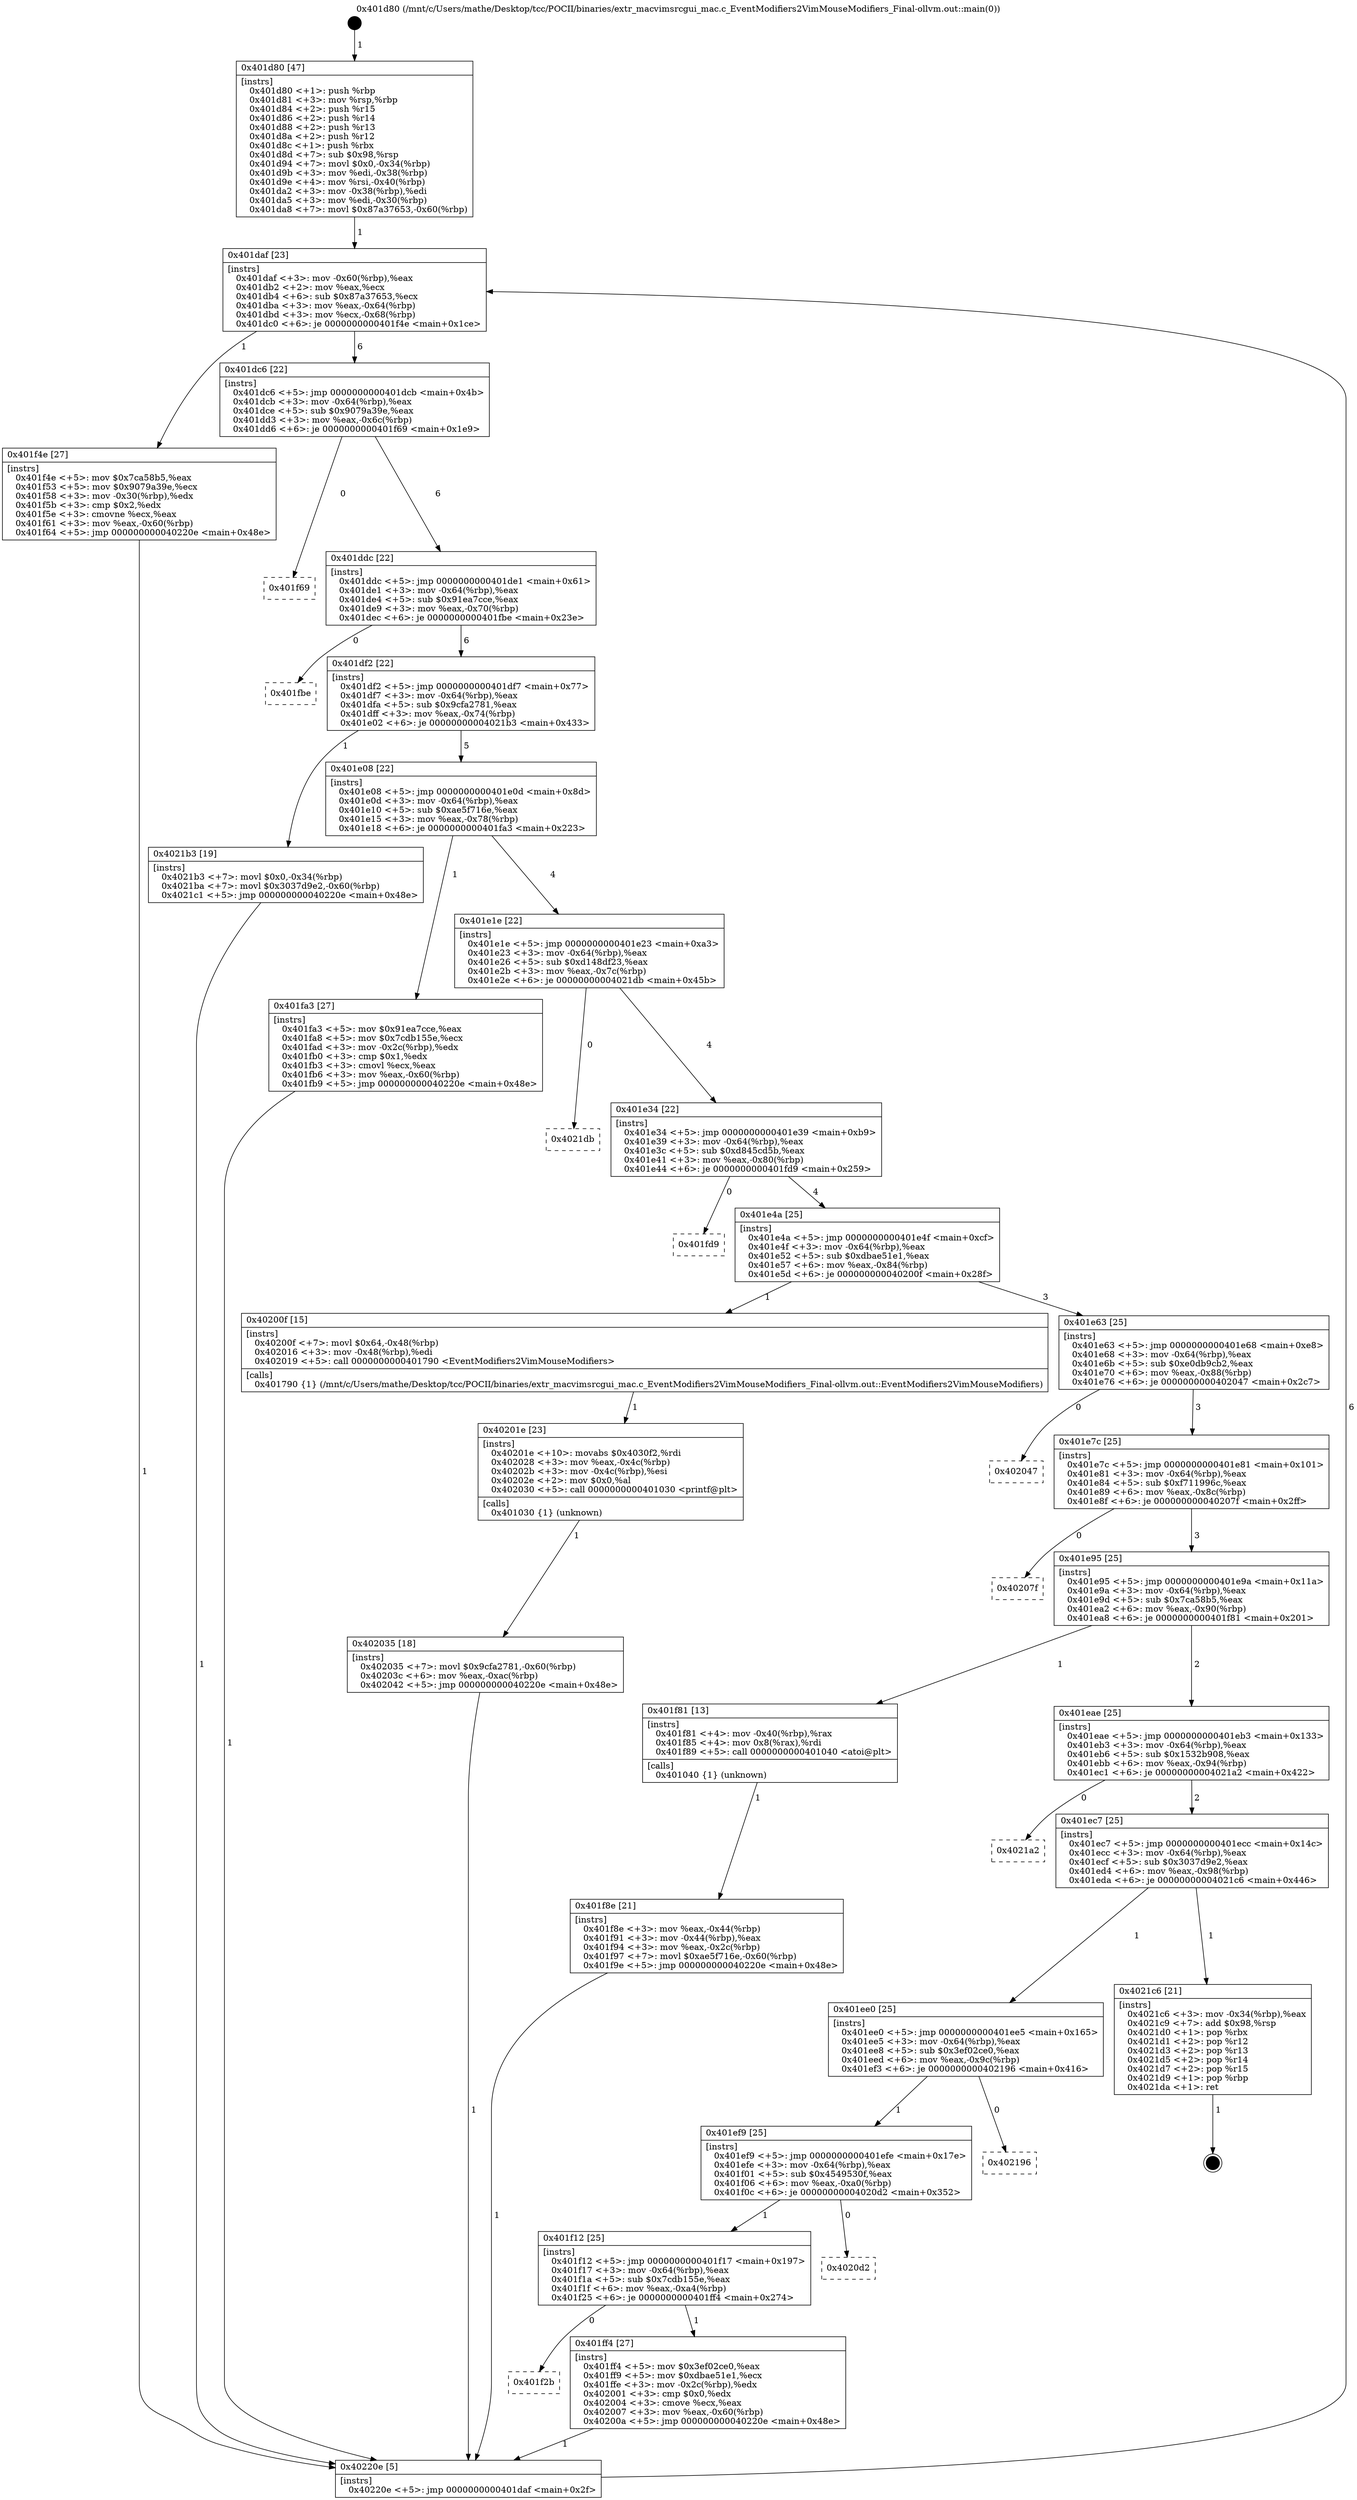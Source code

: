 digraph "0x401d80" {
  label = "0x401d80 (/mnt/c/Users/mathe/Desktop/tcc/POCII/binaries/extr_macvimsrcgui_mac.c_EventModifiers2VimMouseModifiers_Final-ollvm.out::main(0))"
  labelloc = "t"
  node[shape=record]

  Entry [label="",width=0.3,height=0.3,shape=circle,fillcolor=black,style=filled]
  "0x401daf" [label="{
     0x401daf [23]\l
     | [instrs]\l
     &nbsp;&nbsp;0x401daf \<+3\>: mov -0x60(%rbp),%eax\l
     &nbsp;&nbsp;0x401db2 \<+2\>: mov %eax,%ecx\l
     &nbsp;&nbsp;0x401db4 \<+6\>: sub $0x87a37653,%ecx\l
     &nbsp;&nbsp;0x401dba \<+3\>: mov %eax,-0x64(%rbp)\l
     &nbsp;&nbsp;0x401dbd \<+3\>: mov %ecx,-0x68(%rbp)\l
     &nbsp;&nbsp;0x401dc0 \<+6\>: je 0000000000401f4e \<main+0x1ce\>\l
  }"]
  "0x401f4e" [label="{
     0x401f4e [27]\l
     | [instrs]\l
     &nbsp;&nbsp;0x401f4e \<+5\>: mov $0x7ca58b5,%eax\l
     &nbsp;&nbsp;0x401f53 \<+5\>: mov $0x9079a39e,%ecx\l
     &nbsp;&nbsp;0x401f58 \<+3\>: mov -0x30(%rbp),%edx\l
     &nbsp;&nbsp;0x401f5b \<+3\>: cmp $0x2,%edx\l
     &nbsp;&nbsp;0x401f5e \<+3\>: cmovne %ecx,%eax\l
     &nbsp;&nbsp;0x401f61 \<+3\>: mov %eax,-0x60(%rbp)\l
     &nbsp;&nbsp;0x401f64 \<+5\>: jmp 000000000040220e \<main+0x48e\>\l
  }"]
  "0x401dc6" [label="{
     0x401dc6 [22]\l
     | [instrs]\l
     &nbsp;&nbsp;0x401dc6 \<+5\>: jmp 0000000000401dcb \<main+0x4b\>\l
     &nbsp;&nbsp;0x401dcb \<+3\>: mov -0x64(%rbp),%eax\l
     &nbsp;&nbsp;0x401dce \<+5\>: sub $0x9079a39e,%eax\l
     &nbsp;&nbsp;0x401dd3 \<+3\>: mov %eax,-0x6c(%rbp)\l
     &nbsp;&nbsp;0x401dd6 \<+6\>: je 0000000000401f69 \<main+0x1e9\>\l
  }"]
  "0x40220e" [label="{
     0x40220e [5]\l
     | [instrs]\l
     &nbsp;&nbsp;0x40220e \<+5\>: jmp 0000000000401daf \<main+0x2f\>\l
  }"]
  "0x401d80" [label="{
     0x401d80 [47]\l
     | [instrs]\l
     &nbsp;&nbsp;0x401d80 \<+1\>: push %rbp\l
     &nbsp;&nbsp;0x401d81 \<+3\>: mov %rsp,%rbp\l
     &nbsp;&nbsp;0x401d84 \<+2\>: push %r15\l
     &nbsp;&nbsp;0x401d86 \<+2\>: push %r14\l
     &nbsp;&nbsp;0x401d88 \<+2\>: push %r13\l
     &nbsp;&nbsp;0x401d8a \<+2\>: push %r12\l
     &nbsp;&nbsp;0x401d8c \<+1\>: push %rbx\l
     &nbsp;&nbsp;0x401d8d \<+7\>: sub $0x98,%rsp\l
     &nbsp;&nbsp;0x401d94 \<+7\>: movl $0x0,-0x34(%rbp)\l
     &nbsp;&nbsp;0x401d9b \<+3\>: mov %edi,-0x38(%rbp)\l
     &nbsp;&nbsp;0x401d9e \<+4\>: mov %rsi,-0x40(%rbp)\l
     &nbsp;&nbsp;0x401da2 \<+3\>: mov -0x38(%rbp),%edi\l
     &nbsp;&nbsp;0x401da5 \<+3\>: mov %edi,-0x30(%rbp)\l
     &nbsp;&nbsp;0x401da8 \<+7\>: movl $0x87a37653,-0x60(%rbp)\l
  }"]
  Exit [label="",width=0.3,height=0.3,shape=circle,fillcolor=black,style=filled,peripheries=2]
  "0x401f69" [label="{
     0x401f69\l
  }", style=dashed]
  "0x401ddc" [label="{
     0x401ddc [22]\l
     | [instrs]\l
     &nbsp;&nbsp;0x401ddc \<+5\>: jmp 0000000000401de1 \<main+0x61\>\l
     &nbsp;&nbsp;0x401de1 \<+3\>: mov -0x64(%rbp),%eax\l
     &nbsp;&nbsp;0x401de4 \<+5\>: sub $0x91ea7cce,%eax\l
     &nbsp;&nbsp;0x401de9 \<+3\>: mov %eax,-0x70(%rbp)\l
     &nbsp;&nbsp;0x401dec \<+6\>: je 0000000000401fbe \<main+0x23e\>\l
  }"]
  "0x402035" [label="{
     0x402035 [18]\l
     | [instrs]\l
     &nbsp;&nbsp;0x402035 \<+7\>: movl $0x9cfa2781,-0x60(%rbp)\l
     &nbsp;&nbsp;0x40203c \<+6\>: mov %eax,-0xac(%rbp)\l
     &nbsp;&nbsp;0x402042 \<+5\>: jmp 000000000040220e \<main+0x48e\>\l
  }"]
  "0x401fbe" [label="{
     0x401fbe\l
  }", style=dashed]
  "0x401df2" [label="{
     0x401df2 [22]\l
     | [instrs]\l
     &nbsp;&nbsp;0x401df2 \<+5\>: jmp 0000000000401df7 \<main+0x77\>\l
     &nbsp;&nbsp;0x401df7 \<+3\>: mov -0x64(%rbp),%eax\l
     &nbsp;&nbsp;0x401dfa \<+5\>: sub $0x9cfa2781,%eax\l
     &nbsp;&nbsp;0x401dff \<+3\>: mov %eax,-0x74(%rbp)\l
     &nbsp;&nbsp;0x401e02 \<+6\>: je 00000000004021b3 \<main+0x433\>\l
  }"]
  "0x40201e" [label="{
     0x40201e [23]\l
     | [instrs]\l
     &nbsp;&nbsp;0x40201e \<+10\>: movabs $0x4030f2,%rdi\l
     &nbsp;&nbsp;0x402028 \<+3\>: mov %eax,-0x4c(%rbp)\l
     &nbsp;&nbsp;0x40202b \<+3\>: mov -0x4c(%rbp),%esi\l
     &nbsp;&nbsp;0x40202e \<+2\>: mov $0x0,%al\l
     &nbsp;&nbsp;0x402030 \<+5\>: call 0000000000401030 \<printf@plt\>\l
     | [calls]\l
     &nbsp;&nbsp;0x401030 \{1\} (unknown)\l
  }"]
  "0x4021b3" [label="{
     0x4021b3 [19]\l
     | [instrs]\l
     &nbsp;&nbsp;0x4021b3 \<+7\>: movl $0x0,-0x34(%rbp)\l
     &nbsp;&nbsp;0x4021ba \<+7\>: movl $0x3037d9e2,-0x60(%rbp)\l
     &nbsp;&nbsp;0x4021c1 \<+5\>: jmp 000000000040220e \<main+0x48e\>\l
  }"]
  "0x401e08" [label="{
     0x401e08 [22]\l
     | [instrs]\l
     &nbsp;&nbsp;0x401e08 \<+5\>: jmp 0000000000401e0d \<main+0x8d\>\l
     &nbsp;&nbsp;0x401e0d \<+3\>: mov -0x64(%rbp),%eax\l
     &nbsp;&nbsp;0x401e10 \<+5\>: sub $0xae5f716e,%eax\l
     &nbsp;&nbsp;0x401e15 \<+3\>: mov %eax,-0x78(%rbp)\l
     &nbsp;&nbsp;0x401e18 \<+6\>: je 0000000000401fa3 \<main+0x223\>\l
  }"]
  "0x401f2b" [label="{
     0x401f2b\l
  }", style=dashed]
  "0x401fa3" [label="{
     0x401fa3 [27]\l
     | [instrs]\l
     &nbsp;&nbsp;0x401fa3 \<+5\>: mov $0x91ea7cce,%eax\l
     &nbsp;&nbsp;0x401fa8 \<+5\>: mov $0x7cdb155e,%ecx\l
     &nbsp;&nbsp;0x401fad \<+3\>: mov -0x2c(%rbp),%edx\l
     &nbsp;&nbsp;0x401fb0 \<+3\>: cmp $0x1,%edx\l
     &nbsp;&nbsp;0x401fb3 \<+3\>: cmovl %ecx,%eax\l
     &nbsp;&nbsp;0x401fb6 \<+3\>: mov %eax,-0x60(%rbp)\l
     &nbsp;&nbsp;0x401fb9 \<+5\>: jmp 000000000040220e \<main+0x48e\>\l
  }"]
  "0x401e1e" [label="{
     0x401e1e [22]\l
     | [instrs]\l
     &nbsp;&nbsp;0x401e1e \<+5\>: jmp 0000000000401e23 \<main+0xa3\>\l
     &nbsp;&nbsp;0x401e23 \<+3\>: mov -0x64(%rbp),%eax\l
     &nbsp;&nbsp;0x401e26 \<+5\>: sub $0xd148df23,%eax\l
     &nbsp;&nbsp;0x401e2b \<+3\>: mov %eax,-0x7c(%rbp)\l
     &nbsp;&nbsp;0x401e2e \<+6\>: je 00000000004021db \<main+0x45b\>\l
  }"]
  "0x401ff4" [label="{
     0x401ff4 [27]\l
     | [instrs]\l
     &nbsp;&nbsp;0x401ff4 \<+5\>: mov $0x3ef02ce0,%eax\l
     &nbsp;&nbsp;0x401ff9 \<+5\>: mov $0xdbae51e1,%ecx\l
     &nbsp;&nbsp;0x401ffe \<+3\>: mov -0x2c(%rbp),%edx\l
     &nbsp;&nbsp;0x402001 \<+3\>: cmp $0x0,%edx\l
     &nbsp;&nbsp;0x402004 \<+3\>: cmove %ecx,%eax\l
     &nbsp;&nbsp;0x402007 \<+3\>: mov %eax,-0x60(%rbp)\l
     &nbsp;&nbsp;0x40200a \<+5\>: jmp 000000000040220e \<main+0x48e\>\l
  }"]
  "0x4021db" [label="{
     0x4021db\l
  }", style=dashed]
  "0x401e34" [label="{
     0x401e34 [22]\l
     | [instrs]\l
     &nbsp;&nbsp;0x401e34 \<+5\>: jmp 0000000000401e39 \<main+0xb9\>\l
     &nbsp;&nbsp;0x401e39 \<+3\>: mov -0x64(%rbp),%eax\l
     &nbsp;&nbsp;0x401e3c \<+5\>: sub $0xd845cd5b,%eax\l
     &nbsp;&nbsp;0x401e41 \<+3\>: mov %eax,-0x80(%rbp)\l
     &nbsp;&nbsp;0x401e44 \<+6\>: je 0000000000401fd9 \<main+0x259\>\l
  }"]
  "0x401f12" [label="{
     0x401f12 [25]\l
     | [instrs]\l
     &nbsp;&nbsp;0x401f12 \<+5\>: jmp 0000000000401f17 \<main+0x197\>\l
     &nbsp;&nbsp;0x401f17 \<+3\>: mov -0x64(%rbp),%eax\l
     &nbsp;&nbsp;0x401f1a \<+5\>: sub $0x7cdb155e,%eax\l
     &nbsp;&nbsp;0x401f1f \<+6\>: mov %eax,-0xa4(%rbp)\l
     &nbsp;&nbsp;0x401f25 \<+6\>: je 0000000000401ff4 \<main+0x274\>\l
  }"]
  "0x401fd9" [label="{
     0x401fd9\l
  }", style=dashed]
  "0x401e4a" [label="{
     0x401e4a [25]\l
     | [instrs]\l
     &nbsp;&nbsp;0x401e4a \<+5\>: jmp 0000000000401e4f \<main+0xcf\>\l
     &nbsp;&nbsp;0x401e4f \<+3\>: mov -0x64(%rbp),%eax\l
     &nbsp;&nbsp;0x401e52 \<+5\>: sub $0xdbae51e1,%eax\l
     &nbsp;&nbsp;0x401e57 \<+6\>: mov %eax,-0x84(%rbp)\l
     &nbsp;&nbsp;0x401e5d \<+6\>: je 000000000040200f \<main+0x28f\>\l
  }"]
  "0x4020d2" [label="{
     0x4020d2\l
  }", style=dashed]
  "0x40200f" [label="{
     0x40200f [15]\l
     | [instrs]\l
     &nbsp;&nbsp;0x40200f \<+7\>: movl $0x64,-0x48(%rbp)\l
     &nbsp;&nbsp;0x402016 \<+3\>: mov -0x48(%rbp),%edi\l
     &nbsp;&nbsp;0x402019 \<+5\>: call 0000000000401790 \<EventModifiers2VimMouseModifiers\>\l
     | [calls]\l
     &nbsp;&nbsp;0x401790 \{1\} (/mnt/c/Users/mathe/Desktop/tcc/POCII/binaries/extr_macvimsrcgui_mac.c_EventModifiers2VimMouseModifiers_Final-ollvm.out::EventModifiers2VimMouseModifiers)\l
  }"]
  "0x401e63" [label="{
     0x401e63 [25]\l
     | [instrs]\l
     &nbsp;&nbsp;0x401e63 \<+5\>: jmp 0000000000401e68 \<main+0xe8\>\l
     &nbsp;&nbsp;0x401e68 \<+3\>: mov -0x64(%rbp),%eax\l
     &nbsp;&nbsp;0x401e6b \<+5\>: sub $0xe0db9cb2,%eax\l
     &nbsp;&nbsp;0x401e70 \<+6\>: mov %eax,-0x88(%rbp)\l
     &nbsp;&nbsp;0x401e76 \<+6\>: je 0000000000402047 \<main+0x2c7\>\l
  }"]
  "0x401ef9" [label="{
     0x401ef9 [25]\l
     | [instrs]\l
     &nbsp;&nbsp;0x401ef9 \<+5\>: jmp 0000000000401efe \<main+0x17e\>\l
     &nbsp;&nbsp;0x401efe \<+3\>: mov -0x64(%rbp),%eax\l
     &nbsp;&nbsp;0x401f01 \<+5\>: sub $0x4549530f,%eax\l
     &nbsp;&nbsp;0x401f06 \<+6\>: mov %eax,-0xa0(%rbp)\l
     &nbsp;&nbsp;0x401f0c \<+6\>: je 00000000004020d2 \<main+0x352\>\l
  }"]
  "0x402047" [label="{
     0x402047\l
  }", style=dashed]
  "0x401e7c" [label="{
     0x401e7c [25]\l
     | [instrs]\l
     &nbsp;&nbsp;0x401e7c \<+5\>: jmp 0000000000401e81 \<main+0x101\>\l
     &nbsp;&nbsp;0x401e81 \<+3\>: mov -0x64(%rbp),%eax\l
     &nbsp;&nbsp;0x401e84 \<+5\>: sub $0xf711996c,%eax\l
     &nbsp;&nbsp;0x401e89 \<+6\>: mov %eax,-0x8c(%rbp)\l
     &nbsp;&nbsp;0x401e8f \<+6\>: je 000000000040207f \<main+0x2ff\>\l
  }"]
  "0x402196" [label="{
     0x402196\l
  }", style=dashed]
  "0x40207f" [label="{
     0x40207f\l
  }", style=dashed]
  "0x401e95" [label="{
     0x401e95 [25]\l
     | [instrs]\l
     &nbsp;&nbsp;0x401e95 \<+5\>: jmp 0000000000401e9a \<main+0x11a\>\l
     &nbsp;&nbsp;0x401e9a \<+3\>: mov -0x64(%rbp),%eax\l
     &nbsp;&nbsp;0x401e9d \<+5\>: sub $0x7ca58b5,%eax\l
     &nbsp;&nbsp;0x401ea2 \<+6\>: mov %eax,-0x90(%rbp)\l
     &nbsp;&nbsp;0x401ea8 \<+6\>: je 0000000000401f81 \<main+0x201\>\l
  }"]
  "0x401ee0" [label="{
     0x401ee0 [25]\l
     | [instrs]\l
     &nbsp;&nbsp;0x401ee0 \<+5\>: jmp 0000000000401ee5 \<main+0x165\>\l
     &nbsp;&nbsp;0x401ee5 \<+3\>: mov -0x64(%rbp),%eax\l
     &nbsp;&nbsp;0x401ee8 \<+5\>: sub $0x3ef02ce0,%eax\l
     &nbsp;&nbsp;0x401eed \<+6\>: mov %eax,-0x9c(%rbp)\l
     &nbsp;&nbsp;0x401ef3 \<+6\>: je 0000000000402196 \<main+0x416\>\l
  }"]
  "0x401f81" [label="{
     0x401f81 [13]\l
     | [instrs]\l
     &nbsp;&nbsp;0x401f81 \<+4\>: mov -0x40(%rbp),%rax\l
     &nbsp;&nbsp;0x401f85 \<+4\>: mov 0x8(%rax),%rdi\l
     &nbsp;&nbsp;0x401f89 \<+5\>: call 0000000000401040 \<atoi@plt\>\l
     | [calls]\l
     &nbsp;&nbsp;0x401040 \{1\} (unknown)\l
  }"]
  "0x401eae" [label="{
     0x401eae [25]\l
     | [instrs]\l
     &nbsp;&nbsp;0x401eae \<+5\>: jmp 0000000000401eb3 \<main+0x133\>\l
     &nbsp;&nbsp;0x401eb3 \<+3\>: mov -0x64(%rbp),%eax\l
     &nbsp;&nbsp;0x401eb6 \<+5\>: sub $0x1532b908,%eax\l
     &nbsp;&nbsp;0x401ebb \<+6\>: mov %eax,-0x94(%rbp)\l
     &nbsp;&nbsp;0x401ec1 \<+6\>: je 00000000004021a2 \<main+0x422\>\l
  }"]
  "0x401f8e" [label="{
     0x401f8e [21]\l
     | [instrs]\l
     &nbsp;&nbsp;0x401f8e \<+3\>: mov %eax,-0x44(%rbp)\l
     &nbsp;&nbsp;0x401f91 \<+3\>: mov -0x44(%rbp),%eax\l
     &nbsp;&nbsp;0x401f94 \<+3\>: mov %eax,-0x2c(%rbp)\l
     &nbsp;&nbsp;0x401f97 \<+7\>: movl $0xae5f716e,-0x60(%rbp)\l
     &nbsp;&nbsp;0x401f9e \<+5\>: jmp 000000000040220e \<main+0x48e\>\l
  }"]
  "0x4021c6" [label="{
     0x4021c6 [21]\l
     | [instrs]\l
     &nbsp;&nbsp;0x4021c6 \<+3\>: mov -0x34(%rbp),%eax\l
     &nbsp;&nbsp;0x4021c9 \<+7\>: add $0x98,%rsp\l
     &nbsp;&nbsp;0x4021d0 \<+1\>: pop %rbx\l
     &nbsp;&nbsp;0x4021d1 \<+2\>: pop %r12\l
     &nbsp;&nbsp;0x4021d3 \<+2\>: pop %r13\l
     &nbsp;&nbsp;0x4021d5 \<+2\>: pop %r14\l
     &nbsp;&nbsp;0x4021d7 \<+2\>: pop %r15\l
     &nbsp;&nbsp;0x4021d9 \<+1\>: pop %rbp\l
     &nbsp;&nbsp;0x4021da \<+1\>: ret\l
  }"]
  "0x4021a2" [label="{
     0x4021a2\l
  }", style=dashed]
  "0x401ec7" [label="{
     0x401ec7 [25]\l
     | [instrs]\l
     &nbsp;&nbsp;0x401ec7 \<+5\>: jmp 0000000000401ecc \<main+0x14c\>\l
     &nbsp;&nbsp;0x401ecc \<+3\>: mov -0x64(%rbp),%eax\l
     &nbsp;&nbsp;0x401ecf \<+5\>: sub $0x3037d9e2,%eax\l
     &nbsp;&nbsp;0x401ed4 \<+6\>: mov %eax,-0x98(%rbp)\l
     &nbsp;&nbsp;0x401eda \<+6\>: je 00000000004021c6 \<main+0x446\>\l
  }"]
  Entry -> "0x401d80" [label=" 1"]
  "0x401daf" -> "0x401f4e" [label=" 1"]
  "0x401daf" -> "0x401dc6" [label=" 6"]
  "0x401f4e" -> "0x40220e" [label=" 1"]
  "0x401d80" -> "0x401daf" [label=" 1"]
  "0x40220e" -> "0x401daf" [label=" 6"]
  "0x4021c6" -> Exit [label=" 1"]
  "0x401dc6" -> "0x401f69" [label=" 0"]
  "0x401dc6" -> "0x401ddc" [label=" 6"]
  "0x4021b3" -> "0x40220e" [label=" 1"]
  "0x401ddc" -> "0x401fbe" [label=" 0"]
  "0x401ddc" -> "0x401df2" [label=" 6"]
  "0x402035" -> "0x40220e" [label=" 1"]
  "0x401df2" -> "0x4021b3" [label=" 1"]
  "0x401df2" -> "0x401e08" [label=" 5"]
  "0x40201e" -> "0x402035" [label=" 1"]
  "0x401e08" -> "0x401fa3" [label=" 1"]
  "0x401e08" -> "0x401e1e" [label=" 4"]
  "0x40200f" -> "0x40201e" [label=" 1"]
  "0x401e1e" -> "0x4021db" [label=" 0"]
  "0x401e1e" -> "0x401e34" [label=" 4"]
  "0x401ff4" -> "0x40220e" [label=" 1"]
  "0x401e34" -> "0x401fd9" [label=" 0"]
  "0x401e34" -> "0x401e4a" [label=" 4"]
  "0x401f12" -> "0x401ff4" [label=" 1"]
  "0x401e4a" -> "0x40200f" [label=" 1"]
  "0x401e4a" -> "0x401e63" [label=" 3"]
  "0x401f12" -> "0x401f2b" [label=" 0"]
  "0x401e63" -> "0x402047" [label=" 0"]
  "0x401e63" -> "0x401e7c" [label=" 3"]
  "0x401ef9" -> "0x4020d2" [label=" 0"]
  "0x401e7c" -> "0x40207f" [label=" 0"]
  "0x401e7c" -> "0x401e95" [label=" 3"]
  "0x401ef9" -> "0x401f12" [label=" 1"]
  "0x401e95" -> "0x401f81" [label=" 1"]
  "0x401e95" -> "0x401eae" [label=" 2"]
  "0x401f81" -> "0x401f8e" [label=" 1"]
  "0x401f8e" -> "0x40220e" [label=" 1"]
  "0x401fa3" -> "0x40220e" [label=" 1"]
  "0x401ee0" -> "0x402196" [label=" 0"]
  "0x401eae" -> "0x4021a2" [label=" 0"]
  "0x401eae" -> "0x401ec7" [label=" 2"]
  "0x401ee0" -> "0x401ef9" [label=" 1"]
  "0x401ec7" -> "0x4021c6" [label=" 1"]
  "0x401ec7" -> "0x401ee0" [label=" 1"]
}
